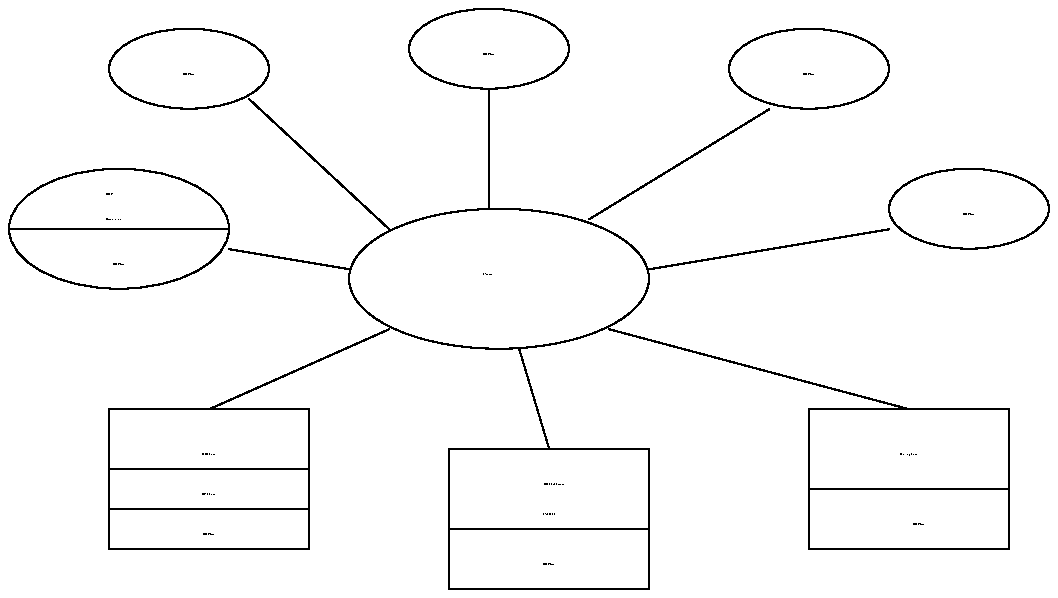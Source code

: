 ...\"
...\"  @OSF_COPYRIGHT@
...\"  COPYRIGHT NOTICE
...\"  Copyright (c) 1990, 1991, 1992, 1993 Open Software Foundation, Inc.
...\"  ALL RIGHTS RESERVED (DCE).  See the file named COPYRIGHT.DCE in the
...\"  src directory for the full copyright text.
...\"
...\"
...\" HISTORY
...\" $Log: 2_config_09.pic,v $
...\" Revision 1.1.2.3  1993/01/29  17:20:51  cjd
...\" 	Embedded copyright notice
...\" 	[1993/01/29  17:05:07  cjd]
...\"
...\" Revision 1.1.2.2  1992/09/01  17:15:14  weir
...\" 	Moved
...\" 	[1992/09/01  17:01:40  weir]
...\" 
...\" Revision 1.1  1992/01/29  15:41:47  damon
...\" 	Initial revision
...\" 
...\" $EndLog$
...\"
...\" (c) Copyright 1991, Open Software Foundation, Inc. ALL RIGHTS RESERVED
.PS
scale = 80
"\fR\s10Administrator\s0\fP"  at 42, 150
"\fR\s10DCE\s0\fP"  at 40, 160
"\fR\s10DCE User\s0\fP"  at 44, 132
"\fR\s10DCE User\s0\fP"  at 80, 24
"\fR\s10DCE User\s0\fP"  at 216, 12
"\fR\s10DCE User\s0\fP"  at 364, 28
"\fR\s10DCE User\s0\fP"  at 384, 152
"\fR\s10DCE User\s0\fP"  at 320, 208
"\fR\s10DCE User\s0\fP"  at 192, 216
"\fR\s10DCE User\s0\fP"  at 72, 208
box  wid 80 ht 56 at 360, 44
line   from 240, 104 \
	to 360, 72 
line   from 204, 96 \
	to 216, 56 
line   from 152, 104 \
	to 80, 72 
"\fB\s10(& LFS)\s0\fP"  at 216, 32
line   from 352, 144 \
	to 256, 128 
line   from 304, 192 \
	to 232, 148 
line   from 192, 200 \
	to 192, 152 
line   from 96, 196 \
	to 152, 144 
line   from 88, 136 \
	to 136, 128 
line   from 0, 144 \
	to 88, 144 
ellipse wid 88 ht 48 at 44, 144
ellipse wid 64 ht 32 at 72, 208
ellipse wid 64 ht 32 at 384, 152
ellipse wid 64 ht 32 at 192, 216
ellipse wid 120 ht 56 at 196, 124
"\fR\s10Network\s0\fP"  at 192, 128
ellipse wid 64 ht 32 at 320, 208
box  wid 80 ht 56 at 80, 44
line   from 320, 40 \
	to 400, 40 
"\fR\s10Security Server\s0\fP"  at 360, 56
"\fR\s10CDS Server\s0\fP"  at 80, 56
"\fR\s10DTS Server\s0\fP"  at 80, 40
line   from 40, 48 \
	to 120, 48 
line   from 40, 32 \
	to 120, 32 
box  wid 80 ht 56 at 216, 28
line   from 176, 24 \
	to 256, 24 
"\fB\s10DFS File Server\s0\fP"  at 218, 44
.PE
